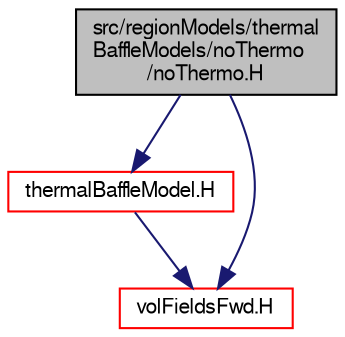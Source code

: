 digraph "src/regionModels/thermalBaffleModels/noThermo/noThermo.H"
{
  bgcolor="transparent";
  edge [fontname="FreeSans",fontsize="10",labelfontname="FreeSans",labelfontsize="10"];
  node [fontname="FreeSans",fontsize="10",shape=record];
  Node0 [label="src/regionModels/thermal\lBaffleModels/noThermo\l/noThermo.H",height=0.2,width=0.4,color="black", fillcolor="grey75", style="filled", fontcolor="black"];
  Node0 -> Node1 [color="midnightblue",fontsize="10",style="solid",fontname="FreeSans"];
  Node1 [label="thermalBaffleModel.H",height=0.2,width=0.4,color="red",URL="$a14441.html"];
  Node1 -> Node98 [color="midnightblue",fontsize="10",style="solid",fontname="FreeSans"];
  Node98 [label="volFieldsFwd.H",height=0.2,width=0.4,color="red",URL="$a02753.html"];
  Node0 -> Node98 [color="midnightblue",fontsize="10",style="solid",fontname="FreeSans"];
}
